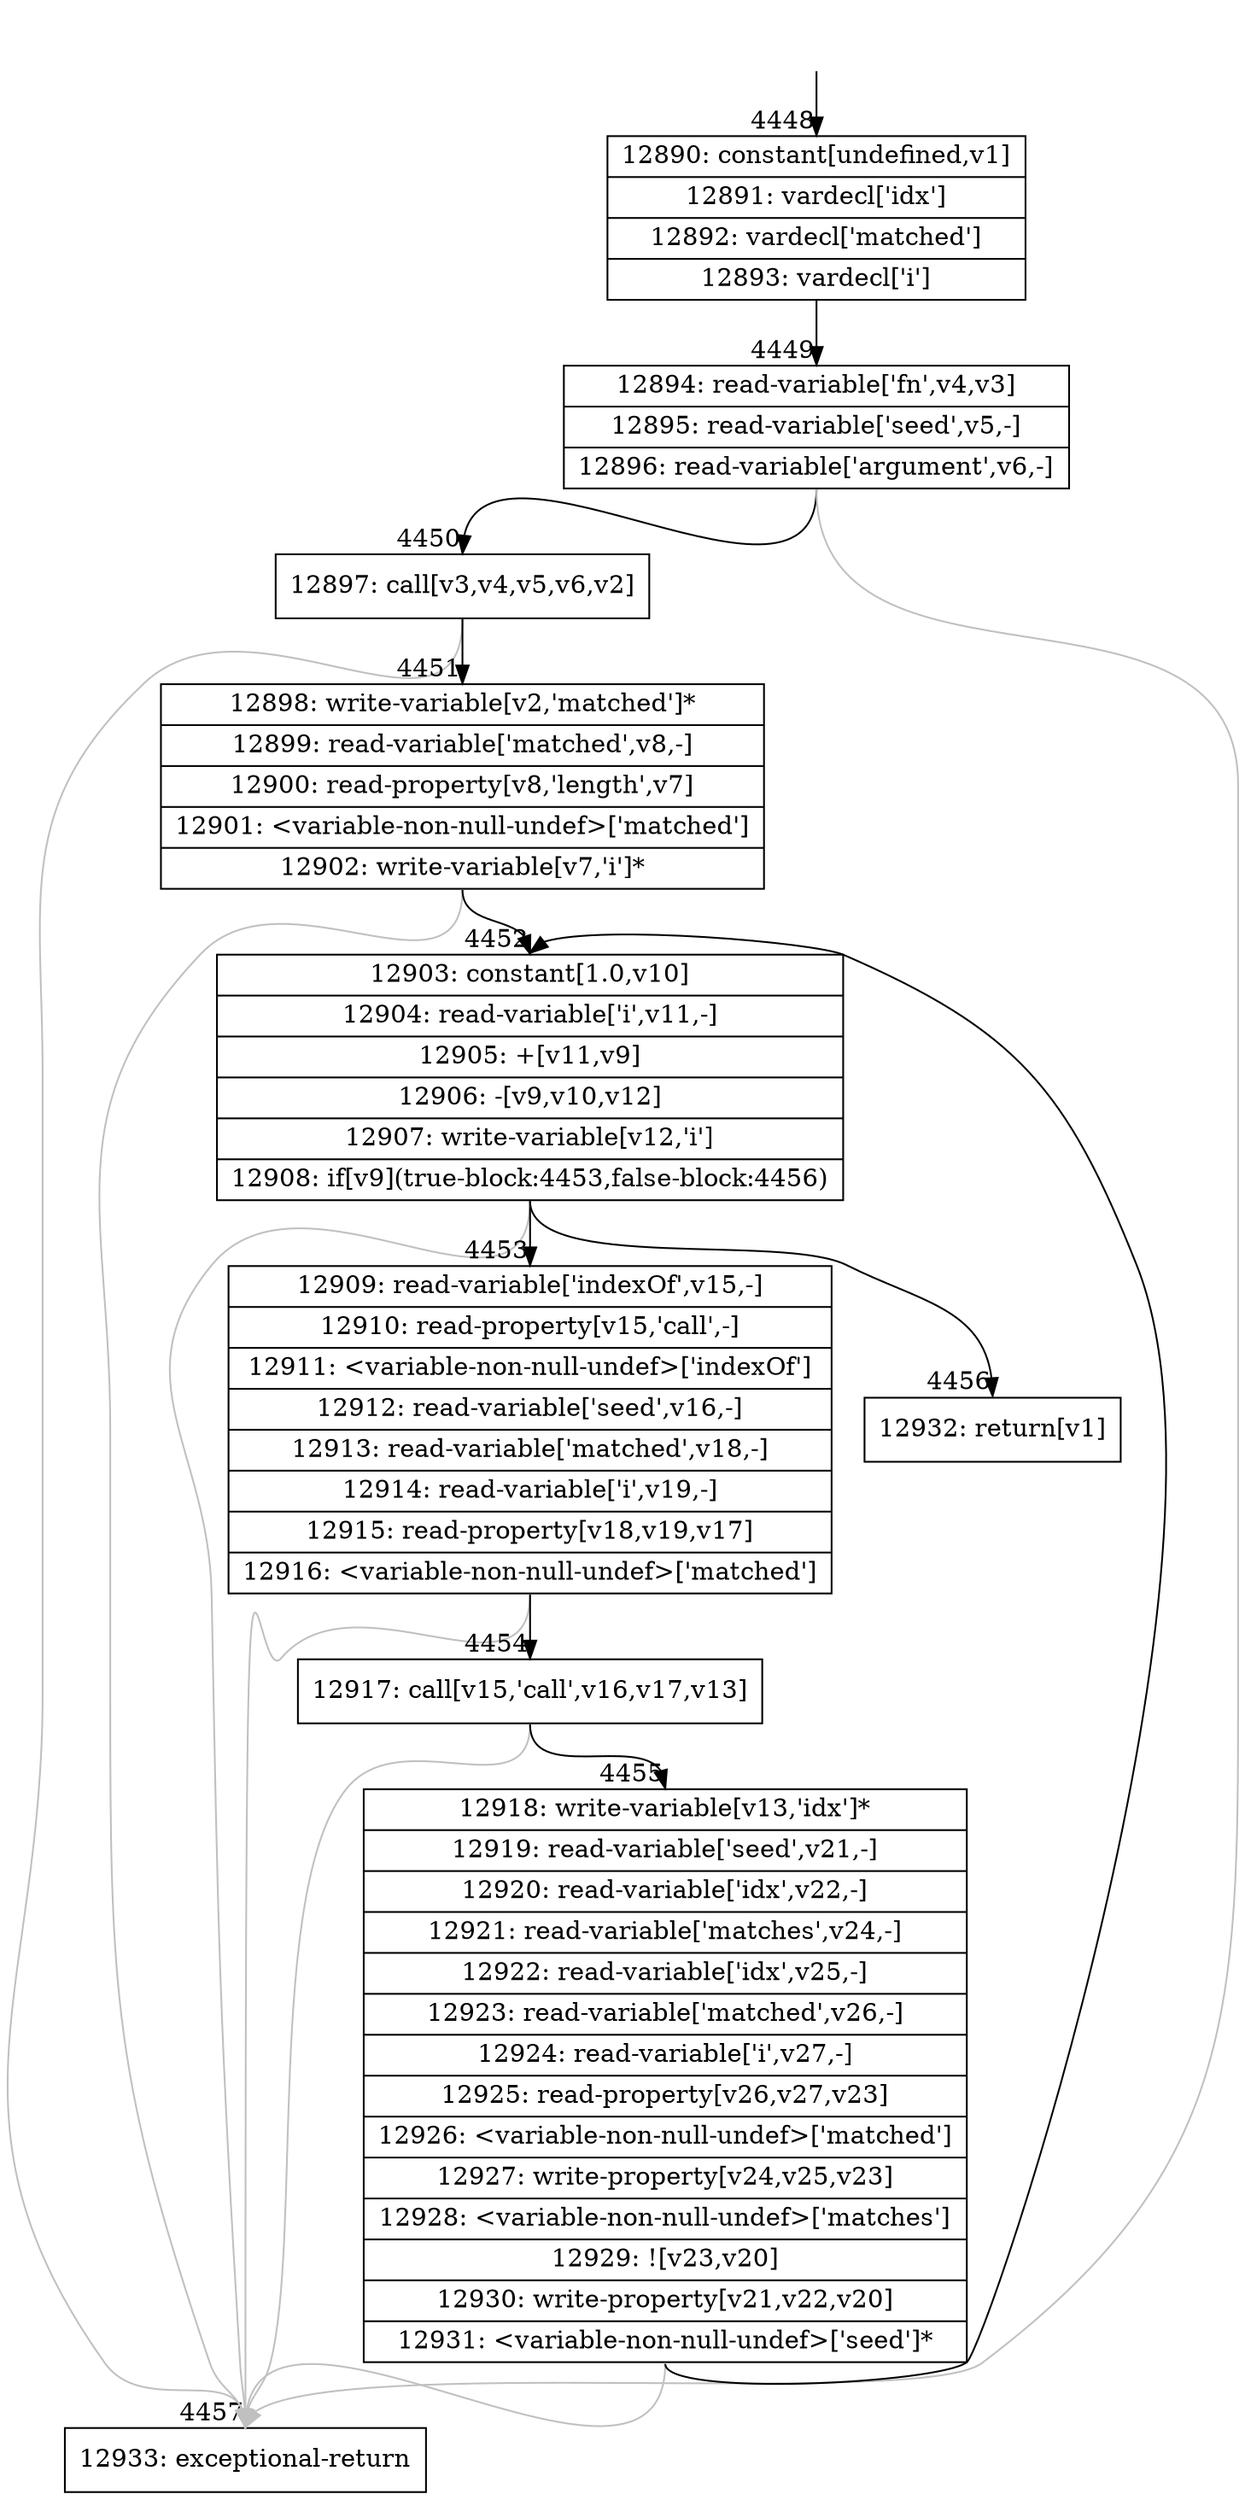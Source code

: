 digraph {
rankdir="TD"
BB_entry287[shape=none,label=""];
BB_entry287 -> BB4448 [tailport=s, headport=n, headlabel="    4448"]
BB4448 [shape=record label="{12890: constant[undefined,v1]|12891: vardecl['idx']|12892: vardecl['matched']|12893: vardecl['i']}" ] 
BB4448 -> BB4449 [tailport=s, headport=n, headlabel="      4449"]
BB4449 [shape=record label="{12894: read-variable['fn',v4,v3]|12895: read-variable['seed',v5,-]|12896: read-variable['argument',v6,-]}" ] 
BB4449 -> BB4450 [tailport=s, headport=n, headlabel="      4450"]
BB4449 -> BB4457 [tailport=s, headport=n, color=gray, headlabel="      4457"]
BB4450 [shape=record label="{12897: call[v3,v4,v5,v6,v2]}" ] 
BB4450 -> BB4451 [tailport=s, headport=n, headlabel="      4451"]
BB4450 -> BB4457 [tailport=s, headport=n, color=gray]
BB4451 [shape=record label="{12898: write-variable[v2,'matched']*|12899: read-variable['matched',v8,-]|12900: read-property[v8,'length',v7]|12901: \<variable-non-null-undef\>['matched']|12902: write-variable[v7,'i']*}" ] 
BB4451 -> BB4452 [tailport=s, headport=n, headlabel="      4452"]
BB4451 -> BB4457 [tailport=s, headport=n, color=gray]
BB4452 [shape=record label="{12903: constant[1.0,v10]|12904: read-variable['i',v11,-]|12905: +[v11,v9]|12906: -[v9,v10,v12]|12907: write-variable[v12,'i']|12908: if[v9](true-block:4453,false-block:4456)}" ] 
BB4452 -> BB4453 [tailport=s, headport=n, headlabel="      4453"]
BB4452 -> BB4456 [tailport=s, headport=n, headlabel="      4456"]
BB4452 -> BB4457 [tailport=s, headport=n, color=gray]
BB4453 [shape=record label="{12909: read-variable['indexOf',v15,-]|12910: read-property[v15,'call',-]|12911: \<variable-non-null-undef\>['indexOf']|12912: read-variable['seed',v16,-]|12913: read-variable['matched',v18,-]|12914: read-variable['i',v19,-]|12915: read-property[v18,v19,v17]|12916: \<variable-non-null-undef\>['matched']}" ] 
BB4453 -> BB4454 [tailport=s, headport=n, headlabel="      4454"]
BB4453 -> BB4457 [tailport=s, headport=n, color=gray]
BB4454 [shape=record label="{12917: call[v15,'call',v16,v17,v13]}" ] 
BB4454 -> BB4455 [tailport=s, headport=n, headlabel="      4455"]
BB4454 -> BB4457 [tailport=s, headport=n, color=gray]
BB4455 [shape=record label="{12918: write-variable[v13,'idx']*|12919: read-variable['seed',v21,-]|12920: read-variable['idx',v22,-]|12921: read-variable['matches',v24,-]|12922: read-variable['idx',v25,-]|12923: read-variable['matched',v26,-]|12924: read-variable['i',v27,-]|12925: read-property[v26,v27,v23]|12926: \<variable-non-null-undef\>['matched']|12927: write-property[v24,v25,v23]|12928: \<variable-non-null-undef\>['matches']|12929: ![v23,v20]|12930: write-property[v21,v22,v20]|12931: \<variable-non-null-undef\>['seed']*}" ] 
BB4455 -> BB4452 [tailport=s, headport=n]
BB4455 -> BB4457 [tailport=s, headport=n, color=gray]
BB4456 [shape=record label="{12932: return[v1]}" ] 
BB4457 [shape=record label="{12933: exceptional-return}" ] 
}
